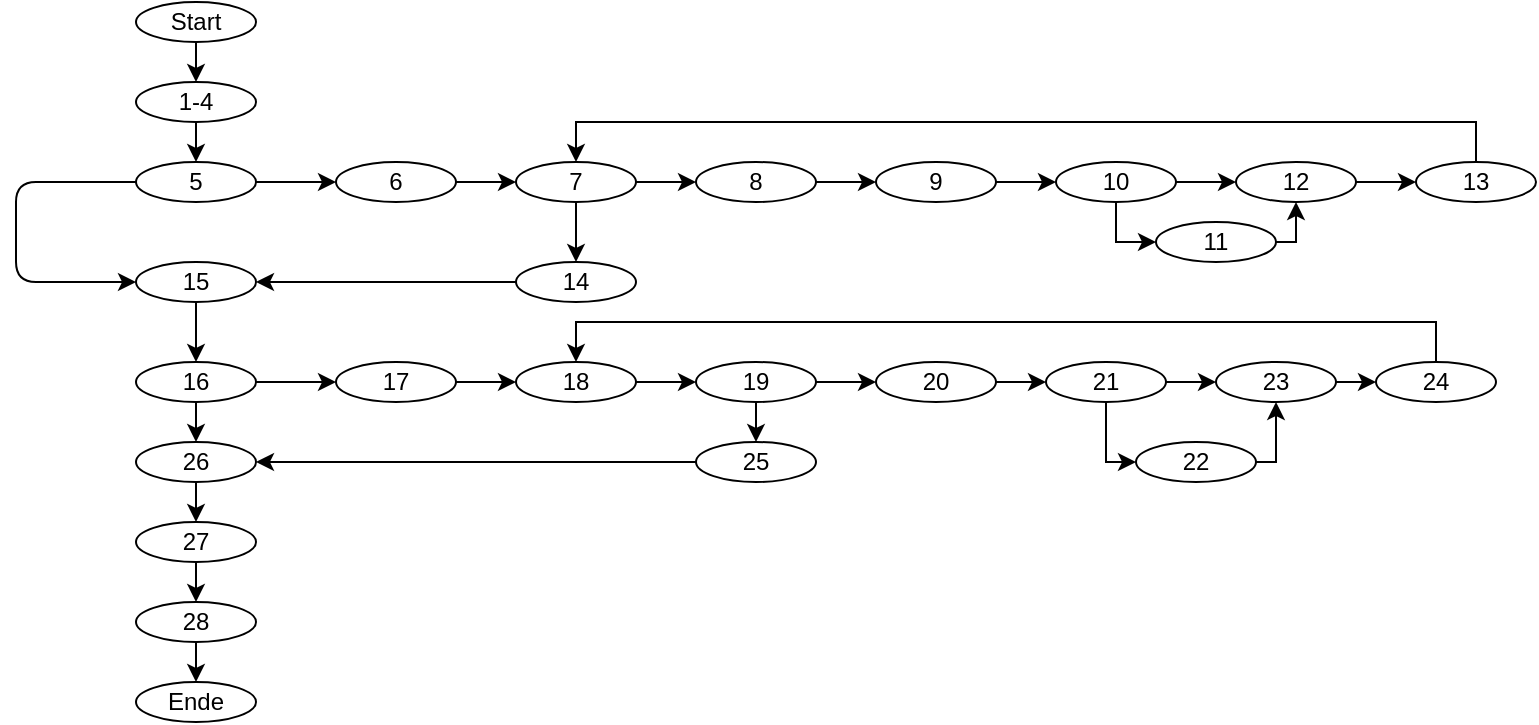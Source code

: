 <mxfile version="13.10.5" type="device"><diagram id="JhppWFWS87zLu1PTlTe8" name="Page-1"><mxGraphModel dx="1065" dy="457" grid="1" gridSize="10" guides="1" tooltips="1" connect="1" arrows="1" fold="1" page="1" pageScale="1" pageWidth="1169" pageHeight="827" math="0" shadow="0"><root><mxCell id="0"/><mxCell id="1" parent="0"/><mxCell id="d52vLII1rQKl5fJ2Ctj4-1" value="Start" style="ellipse;whiteSpace=wrap;html=1;" vertex="1" parent="1"><mxGeometry x="100" y="40" width="60" height="20" as="geometry"/></mxCell><mxCell id="d52vLII1rQKl5fJ2Ctj4-2" value="1-4" style="ellipse;whiteSpace=wrap;html=1;" vertex="1" parent="1"><mxGeometry x="100" y="80" width="60" height="20" as="geometry"/></mxCell><mxCell id="d52vLII1rQKl5fJ2Ctj4-3" value="" style="endArrow=classic;html=1;exitX=0.5;exitY=1;exitDx=0;exitDy=0;entryX=0.5;entryY=0;entryDx=0;entryDy=0;" edge="1" parent="1" source="d52vLII1rQKl5fJ2Ctj4-1" target="d52vLII1rQKl5fJ2Ctj4-2"><mxGeometry width="50" height="50" relative="1" as="geometry"><mxPoint x="260" y="310" as="sourcePoint"/><mxPoint x="310" y="260" as="targetPoint"/></mxGeometry></mxCell><mxCell id="d52vLII1rQKl5fJ2Ctj4-17" value="5" style="ellipse;whiteSpace=wrap;html=1;" vertex="1" parent="1"><mxGeometry x="100" y="120" width="60" height="20" as="geometry"/></mxCell><mxCell id="d52vLII1rQKl5fJ2Ctj4-18" value="" style="endArrow=classic;html=1;exitX=0.5;exitY=1;exitDx=0;exitDy=0;entryX=0.5;entryY=0;entryDx=0;entryDy=0;" edge="1" parent="1" source="d52vLII1rQKl5fJ2Ctj4-2" target="d52vLII1rQKl5fJ2Ctj4-17"><mxGeometry width="50" height="50" relative="1" as="geometry"><mxPoint x="240" y="240" as="sourcePoint"/><mxPoint x="290" y="190" as="targetPoint"/></mxGeometry></mxCell><mxCell id="d52vLII1rQKl5fJ2Ctj4-19" value="16" style="ellipse;whiteSpace=wrap;html=1;" vertex="1" parent="1"><mxGeometry x="100" y="220" width="60" height="20" as="geometry"/></mxCell><mxCell id="d52vLII1rQKl5fJ2Ctj4-21" value="27" style="ellipse;whiteSpace=wrap;html=1;" vertex="1" parent="1"><mxGeometry x="100" y="300" width="60" height="20" as="geometry"/></mxCell><mxCell id="d52vLII1rQKl5fJ2Ctj4-23" value="28" style="ellipse;whiteSpace=wrap;html=1;" vertex="1" parent="1"><mxGeometry x="100" y="340" width="60" height="20" as="geometry"/></mxCell><mxCell id="d52vLII1rQKl5fJ2Ctj4-24" value="Ende" style="ellipse;whiteSpace=wrap;html=1;" vertex="1" parent="1"><mxGeometry x="100" y="380" width="60" height="20" as="geometry"/></mxCell><mxCell id="d52vLII1rQKl5fJ2Ctj4-25" value="26" style="ellipse;whiteSpace=wrap;html=1;" vertex="1" parent="1"><mxGeometry x="100" y="260" width="60" height="20" as="geometry"/></mxCell><mxCell id="d52vLII1rQKl5fJ2Ctj4-26" value="" style="endArrow=classic;html=1;exitX=0.5;exitY=1;exitDx=0;exitDy=0;entryX=0.5;entryY=0;entryDx=0;entryDy=0;" edge="1" parent="1" source="d52vLII1rQKl5fJ2Ctj4-19" target="d52vLII1rQKl5fJ2Ctj4-25"><mxGeometry width="50" height="50" relative="1" as="geometry"><mxPoint x="240" y="310" as="sourcePoint"/><mxPoint x="290" y="260" as="targetPoint"/></mxGeometry></mxCell><mxCell id="d52vLII1rQKl5fJ2Ctj4-28" value="" style="endArrow=classic;html=1;exitX=0.5;exitY=1;exitDx=0;exitDy=0;entryX=0.5;entryY=0;entryDx=0;entryDy=0;" edge="1" parent="1" source="d52vLII1rQKl5fJ2Ctj4-25" target="d52vLII1rQKl5fJ2Ctj4-21"><mxGeometry width="50" height="50" relative="1" as="geometry"><mxPoint x="240" y="310" as="sourcePoint"/><mxPoint x="290" y="260" as="targetPoint"/></mxGeometry></mxCell><mxCell id="d52vLII1rQKl5fJ2Ctj4-29" value="" style="endArrow=classic;html=1;exitX=0.5;exitY=1;exitDx=0;exitDy=0;entryX=0.5;entryY=0;entryDx=0;entryDy=0;" edge="1" parent="1" source="d52vLII1rQKl5fJ2Ctj4-21" target="d52vLII1rQKl5fJ2Ctj4-23"><mxGeometry width="50" height="50" relative="1" as="geometry"><mxPoint x="240" y="310" as="sourcePoint"/><mxPoint x="290" y="260" as="targetPoint"/></mxGeometry></mxCell><mxCell id="d52vLII1rQKl5fJ2Ctj4-30" value="" style="endArrow=classic;html=1;exitX=0.5;exitY=1;exitDx=0;exitDy=0;" edge="1" parent="1" source="d52vLII1rQKl5fJ2Ctj4-23" target="d52vLII1rQKl5fJ2Ctj4-24"><mxGeometry width="50" height="50" relative="1" as="geometry"><mxPoint x="240" y="310" as="sourcePoint"/><mxPoint x="290" y="260" as="targetPoint"/></mxGeometry></mxCell><mxCell id="d52vLII1rQKl5fJ2Ctj4-31" value="15" style="ellipse;whiteSpace=wrap;html=1;" vertex="1" parent="1"><mxGeometry x="100" y="170" width="60" height="20" as="geometry"/></mxCell><mxCell id="d52vLII1rQKl5fJ2Ctj4-32" value="" style="endArrow=classic;html=1;entryX=0;entryY=0.5;entryDx=0;entryDy=0;exitX=0;exitY=0.5;exitDx=0;exitDy=0;" edge="1" parent="1" source="d52vLII1rQKl5fJ2Ctj4-17" target="d52vLII1rQKl5fJ2Ctj4-31"><mxGeometry width="50" height="50" relative="1" as="geometry"><mxPoint x="-40" y="240" as="sourcePoint"/><mxPoint x="10" y="190" as="targetPoint"/><Array as="points"><mxPoint x="40" y="130"/><mxPoint x="40" y="180"/></Array></mxGeometry></mxCell><mxCell id="d52vLII1rQKl5fJ2Ctj4-33" value="" style="endArrow=classic;html=1;exitX=0.5;exitY=1;exitDx=0;exitDy=0;entryX=0.5;entryY=0;entryDx=0;entryDy=0;" edge="1" parent="1" source="d52vLII1rQKl5fJ2Ctj4-31" target="d52vLII1rQKl5fJ2Ctj4-19"><mxGeometry width="50" height="50" relative="1" as="geometry"><mxPoint x="250" y="230" as="sourcePoint"/><mxPoint x="300" y="180" as="targetPoint"/></mxGeometry></mxCell><mxCell id="d52vLII1rQKl5fJ2Ctj4-34" value="6" style="ellipse;whiteSpace=wrap;html=1;" vertex="1" parent="1"><mxGeometry x="200" y="120" width="60" height="20" as="geometry"/></mxCell><mxCell id="d52vLII1rQKl5fJ2Ctj4-35" value="" style="endArrow=classic;html=1;exitX=1;exitY=0.5;exitDx=0;exitDy=0;entryX=0;entryY=0.5;entryDx=0;entryDy=0;" edge="1" parent="1" source="d52vLII1rQKl5fJ2Ctj4-17" target="d52vLII1rQKl5fJ2Ctj4-34"><mxGeometry width="50" height="50" relative="1" as="geometry"><mxPoint x="240" y="250" as="sourcePoint"/><mxPoint x="290" y="200" as="targetPoint"/></mxGeometry></mxCell><mxCell id="d52vLII1rQKl5fJ2Ctj4-70" style="edgeStyle=orthogonalEdgeStyle;rounded=0;orthogonalLoop=1;jettySize=auto;html=1;exitX=1;exitY=0.5;exitDx=0;exitDy=0;" edge="1" parent="1" source="d52vLII1rQKl5fJ2Ctj4-36" target="d52vLII1rQKl5fJ2Ctj4-67"><mxGeometry relative="1" as="geometry"/></mxCell><mxCell id="d52vLII1rQKl5fJ2Ctj4-36" value="17" style="ellipse;whiteSpace=wrap;html=1;" vertex="1" parent="1"><mxGeometry x="200" y="220" width="60" height="20" as="geometry"/></mxCell><mxCell id="d52vLII1rQKl5fJ2Ctj4-37" value="" style="endArrow=classic;html=1;exitX=1;exitY=0.5;exitDx=0;exitDy=0;entryX=0;entryY=0.5;entryDx=0;entryDy=0;" edge="1" parent="1" source="d52vLII1rQKl5fJ2Ctj4-19" target="d52vLII1rQKl5fJ2Ctj4-36"><mxGeometry width="50" height="50" relative="1" as="geometry"><mxPoint x="170" y="140" as="sourcePoint"/><mxPoint x="210" y="140" as="targetPoint"/></mxGeometry></mxCell><mxCell id="d52vLII1rQKl5fJ2Ctj4-60" style="edgeStyle=orthogonalEdgeStyle;rounded=0;orthogonalLoop=1;jettySize=auto;html=1;exitX=0.5;exitY=1;exitDx=0;exitDy=0;entryX=0.5;entryY=0;entryDx=0;entryDy=0;" edge="1" parent="1" source="d52vLII1rQKl5fJ2Ctj4-38" target="d52vLII1rQKl5fJ2Ctj4-59"><mxGeometry relative="1" as="geometry"/></mxCell><mxCell id="d52vLII1rQKl5fJ2Ctj4-38" value="7" style="ellipse;whiteSpace=wrap;html=1;" vertex="1" parent="1"><mxGeometry x="290" y="120" width="60" height="20" as="geometry"/></mxCell><mxCell id="d52vLII1rQKl5fJ2Ctj4-39" value="8" style="ellipse;whiteSpace=wrap;html=1;" vertex="1" parent="1"><mxGeometry x="380" y="120" width="60" height="20" as="geometry"/></mxCell><mxCell id="d52vLII1rQKl5fJ2Ctj4-40" value="9" style="ellipse;whiteSpace=wrap;html=1;" vertex="1" parent="1"><mxGeometry x="470" y="120" width="60" height="20" as="geometry"/></mxCell><mxCell id="d52vLII1rQKl5fJ2Ctj4-64" style="edgeStyle=orthogonalEdgeStyle;rounded=0;orthogonalLoop=1;jettySize=auto;html=1;exitX=1;exitY=0.5;exitDx=0;exitDy=0;entryX=0;entryY=0.5;entryDx=0;entryDy=0;" edge="1" parent="1" source="d52vLII1rQKl5fJ2Ctj4-41" target="d52vLII1rQKl5fJ2Ctj4-49"><mxGeometry relative="1" as="geometry"/></mxCell><mxCell id="d52vLII1rQKl5fJ2Ctj4-65" style="edgeStyle=orthogonalEdgeStyle;rounded=0;orthogonalLoop=1;jettySize=auto;html=1;exitX=0.5;exitY=1;exitDx=0;exitDy=0;entryX=0;entryY=0.5;entryDx=0;entryDy=0;" edge="1" parent="1" source="d52vLII1rQKl5fJ2Ctj4-41" target="d52vLII1rQKl5fJ2Ctj4-48"><mxGeometry relative="1" as="geometry"><Array as="points"><mxPoint x="590" y="160"/></Array></mxGeometry></mxCell><mxCell id="d52vLII1rQKl5fJ2Ctj4-41" value="10" style="ellipse;whiteSpace=wrap;html=1;" vertex="1" parent="1"><mxGeometry x="560" y="120" width="60" height="20" as="geometry"/></mxCell><mxCell id="d52vLII1rQKl5fJ2Ctj4-44" value="" style="endArrow=classic;html=1;exitX=1;exitY=0.5;exitDx=0;exitDy=0;entryX=0;entryY=0.5;entryDx=0;entryDy=0;" edge="1" parent="1" source="d52vLII1rQKl5fJ2Ctj4-34" target="d52vLII1rQKl5fJ2Ctj4-38"><mxGeometry width="50" height="50" relative="1" as="geometry"><mxPoint x="240" y="250" as="sourcePoint"/><mxPoint x="290" y="200" as="targetPoint"/></mxGeometry></mxCell><mxCell id="d52vLII1rQKl5fJ2Ctj4-45" value="" style="endArrow=classic;html=1;exitX=1;exitY=0.5;exitDx=0;exitDy=0;" edge="1" parent="1" source="d52vLII1rQKl5fJ2Ctj4-38" target="d52vLII1rQKl5fJ2Ctj4-39"><mxGeometry width="50" height="50" relative="1" as="geometry"><mxPoint x="270" y="140" as="sourcePoint"/><mxPoint x="300" y="140" as="targetPoint"/></mxGeometry></mxCell><mxCell id="d52vLII1rQKl5fJ2Ctj4-46" value="" style="endArrow=classic;html=1;entryX=0;entryY=0.5;entryDx=0;entryDy=0;" edge="1" parent="1" target="d52vLII1rQKl5fJ2Ctj4-40"><mxGeometry width="50" height="50" relative="1" as="geometry"><mxPoint x="440" y="130" as="sourcePoint"/><mxPoint x="390" y="140" as="targetPoint"/></mxGeometry></mxCell><mxCell id="d52vLII1rQKl5fJ2Ctj4-47" value="" style="endArrow=classic;html=1;exitX=1;exitY=0.5;exitDx=0;exitDy=0;entryX=0;entryY=0.5;entryDx=0;entryDy=0;" edge="1" parent="1" source="d52vLII1rQKl5fJ2Ctj4-40" target="d52vLII1rQKl5fJ2Ctj4-41"><mxGeometry width="50" height="50" relative="1" as="geometry"><mxPoint x="370" y="150" as="sourcePoint"/><mxPoint x="400" y="150" as="targetPoint"/></mxGeometry></mxCell><mxCell id="d52vLII1rQKl5fJ2Ctj4-56" style="edgeStyle=orthogonalEdgeStyle;rounded=0;orthogonalLoop=1;jettySize=auto;html=1;exitX=1;exitY=0.5;exitDx=0;exitDy=0;entryX=0;entryY=0.5;entryDx=0;entryDy=0;" edge="1" parent="1" source="d52vLII1rQKl5fJ2Ctj4-49" target="d52vLII1rQKl5fJ2Ctj4-50"><mxGeometry relative="1" as="geometry"/></mxCell><mxCell id="d52vLII1rQKl5fJ2Ctj4-49" value="12" style="ellipse;whiteSpace=wrap;html=1;" vertex="1" parent="1"><mxGeometry x="650" y="120" width="60" height="20" as="geometry"/></mxCell><mxCell id="d52vLII1rQKl5fJ2Ctj4-58" style="edgeStyle=orthogonalEdgeStyle;rounded=0;orthogonalLoop=1;jettySize=auto;html=1;exitX=0.5;exitY=0;exitDx=0;exitDy=0;entryX=0.5;entryY=0;entryDx=0;entryDy=0;" edge="1" parent="1" source="d52vLII1rQKl5fJ2Ctj4-50" target="d52vLII1rQKl5fJ2Ctj4-38"><mxGeometry relative="1" as="geometry"><mxPoint x="860" y="80" as="targetPoint"/></mxGeometry></mxCell><mxCell id="d52vLII1rQKl5fJ2Ctj4-50" value="13" style="ellipse;whiteSpace=wrap;html=1;" vertex="1" parent="1"><mxGeometry x="740" y="120" width="60" height="20" as="geometry"/></mxCell><mxCell id="d52vLII1rQKl5fJ2Ctj4-61" style="edgeStyle=orthogonalEdgeStyle;rounded=0;orthogonalLoop=1;jettySize=auto;html=1;exitX=0;exitY=0.5;exitDx=0;exitDy=0;entryX=1;entryY=0.5;entryDx=0;entryDy=0;" edge="1" parent="1" source="d52vLII1rQKl5fJ2Ctj4-59" target="d52vLII1rQKl5fJ2Ctj4-31"><mxGeometry relative="1" as="geometry"/></mxCell><mxCell id="d52vLII1rQKl5fJ2Ctj4-59" value="14" style="ellipse;whiteSpace=wrap;html=1;" vertex="1" parent="1"><mxGeometry x="290" y="170" width="60" height="20" as="geometry"/></mxCell><mxCell id="d52vLII1rQKl5fJ2Ctj4-66" style="edgeStyle=orthogonalEdgeStyle;rounded=0;orthogonalLoop=1;jettySize=auto;html=1;exitX=1;exitY=0.5;exitDx=0;exitDy=0;entryX=0.5;entryY=1;entryDx=0;entryDy=0;" edge="1" parent="1" source="d52vLII1rQKl5fJ2Ctj4-48" target="d52vLII1rQKl5fJ2Ctj4-49"><mxGeometry relative="1" as="geometry"/></mxCell><mxCell id="d52vLII1rQKl5fJ2Ctj4-48" value="11" style="ellipse;whiteSpace=wrap;html=1;" vertex="1" parent="1"><mxGeometry x="610" y="150" width="60" height="20" as="geometry"/></mxCell><mxCell id="d52vLII1rQKl5fJ2Ctj4-71" style="edgeStyle=orthogonalEdgeStyle;rounded=0;orthogonalLoop=1;jettySize=auto;html=1;exitX=1;exitY=0.5;exitDx=0;exitDy=0;entryX=0;entryY=0.5;entryDx=0;entryDy=0;" edge="1" parent="1" source="d52vLII1rQKl5fJ2Ctj4-67" target="d52vLII1rQKl5fJ2Ctj4-68"><mxGeometry relative="1" as="geometry"/></mxCell><mxCell id="d52vLII1rQKl5fJ2Ctj4-67" value="18" style="ellipse;whiteSpace=wrap;html=1;" vertex="1" parent="1"><mxGeometry x="290" y="220" width="60" height="20" as="geometry"/></mxCell><mxCell id="d52vLII1rQKl5fJ2Ctj4-72" style="edgeStyle=orthogonalEdgeStyle;rounded=0;orthogonalLoop=1;jettySize=auto;html=1;exitX=1;exitY=0.5;exitDx=0;exitDy=0;" edge="1" parent="1" source="d52vLII1rQKl5fJ2Ctj4-68" target="d52vLII1rQKl5fJ2Ctj4-69"><mxGeometry relative="1" as="geometry"/></mxCell><mxCell id="d52vLII1rQKl5fJ2Ctj4-84" style="edgeStyle=orthogonalEdgeStyle;rounded=0;orthogonalLoop=1;jettySize=auto;html=1;exitX=0.5;exitY=1;exitDx=0;exitDy=0;entryX=0.5;entryY=0;entryDx=0;entryDy=0;" edge="1" parent="1" source="d52vLII1rQKl5fJ2Ctj4-68" target="d52vLII1rQKl5fJ2Ctj4-83"><mxGeometry relative="1" as="geometry"/></mxCell><mxCell id="d52vLII1rQKl5fJ2Ctj4-68" value="19" style="ellipse;whiteSpace=wrap;html=1;" vertex="1" parent="1"><mxGeometry x="380" y="220" width="60" height="20" as="geometry"/></mxCell><mxCell id="d52vLII1rQKl5fJ2Ctj4-74" style="edgeStyle=orthogonalEdgeStyle;rounded=0;orthogonalLoop=1;jettySize=auto;html=1;exitX=1;exitY=0.5;exitDx=0;exitDy=0;entryX=0;entryY=0.5;entryDx=0;entryDy=0;" edge="1" parent="1" source="d52vLII1rQKl5fJ2Ctj4-69" target="d52vLII1rQKl5fJ2Ctj4-73"><mxGeometry relative="1" as="geometry"/></mxCell><mxCell id="d52vLII1rQKl5fJ2Ctj4-69" value="20" style="ellipse;whiteSpace=wrap;html=1;" vertex="1" parent="1"><mxGeometry x="470" y="220" width="60" height="20" as="geometry"/></mxCell><mxCell id="d52vLII1rQKl5fJ2Ctj4-76" style="edgeStyle=orthogonalEdgeStyle;rounded=0;orthogonalLoop=1;jettySize=auto;html=1;exitX=1;exitY=0.5;exitDx=0;exitDy=0;entryX=0;entryY=0.5;entryDx=0;entryDy=0;" edge="1" parent="1" source="d52vLII1rQKl5fJ2Ctj4-73" target="d52vLII1rQKl5fJ2Ctj4-75"><mxGeometry relative="1" as="geometry"/></mxCell><mxCell id="d52vLII1rQKl5fJ2Ctj4-78" style="edgeStyle=orthogonalEdgeStyle;rounded=0;orthogonalLoop=1;jettySize=auto;html=1;exitX=0.5;exitY=1;exitDx=0;exitDy=0;entryX=0;entryY=0.5;entryDx=0;entryDy=0;" edge="1" parent="1" source="d52vLII1rQKl5fJ2Ctj4-73" target="d52vLII1rQKl5fJ2Ctj4-77"><mxGeometry relative="1" as="geometry"><mxPoint x="585" y="310" as="targetPoint"/><Array as="points"><mxPoint x="585" y="270"/></Array></mxGeometry></mxCell><mxCell id="d52vLII1rQKl5fJ2Ctj4-73" value="21" style="ellipse;whiteSpace=wrap;html=1;" vertex="1" parent="1"><mxGeometry x="555" y="220" width="60" height="20" as="geometry"/></mxCell><mxCell id="d52vLII1rQKl5fJ2Ctj4-81" style="edgeStyle=orthogonalEdgeStyle;rounded=0;orthogonalLoop=1;jettySize=auto;html=1;exitX=1;exitY=0.5;exitDx=0;exitDy=0;entryX=0;entryY=0.5;entryDx=0;entryDy=0;" edge="1" parent="1" source="d52vLII1rQKl5fJ2Ctj4-75" target="d52vLII1rQKl5fJ2Ctj4-80"><mxGeometry relative="1" as="geometry"/></mxCell><mxCell id="d52vLII1rQKl5fJ2Ctj4-75" value="23" style="ellipse;whiteSpace=wrap;html=1;" vertex="1" parent="1"><mxGeometry x="640" y="220" width="60" height="20" as="geometry"/></mxCell><mxCell id="d52vLII1rQKl5fJ2Ctj4-79" style="edgeStyle=orthogonalEdgeStyle;rounded=0;orthogonalLoop=1;jettySize=auto;html=1;exitX=1;exitY=0.5;exitDx=0;exitDy=0;entryX=0.5;entryY=1;entryDx=0;entryDy=0;" edge="1" parent="1" source="d52vLII1rQKl5fJ2Ctj4-77" target="d52vLII1rQKl5fJ2Ctj4-75"><mxGeometry relative="1" as="geometry"/></mxCell><mxCell id="d52vLII1rQKl5fJ2Ctj4-77" value="22" style="ellipse;whiteSpace=wrap;html=1;" vertex="1" parent="1"><mxGeometry x="600" y="260" width="60" height="20" as="geometry"/></mxCell><mxCell id="d52vLII1rQKl5fJ2Ctj4-82" style="edgeStyle=orthogonalEdgeStyle;rounded=0;orthogonalLoop=1;jettySize=auto;html=1;exitX=0.5;exitY=0;exitDx=0;exitDy=0;entryX=0.5;entryY=0;entryDx=0;entryDy=0;" edge="1" parent="1" source="d52vLII1rQKl5fJ2Ctj4-80" target="d52vLII1rQKl5fJ2Ctj4-67"><mxGeometry relative="1" as="geometry"/></mxCell><mxCell id="d52vLII1rQKl5fJ2Ctj4-80" value="24" style="ellipse;whiteSpace=wrap;html=1;" vertex="1" parent="1"><mxGeometry x="720" y="220" width="60" height="20" as="geometry"/></mxCell><mxCell id="d52vLII1rQKl5fJ2Ctj4-85" style="edgeStyle=orthogonalEdgeStyle;rounded=0;orthogonalLoop=1;jettySize=auto;html=1;exitX=0;exitY=0.5;exitDx=0;exitDy=0;" edge="1" parent="1" source="d52vLII1rQKl5fJ2Ctj4-83" target="d52vLII1rQKl5fJ2Ctj4-25"><mxGeometry relative="1" as="geometry"/></mxCell><mxCell id="d52vLII1rQKl5fJ2Ctj4-83" value="25" style="ellipse;whiteSpace=wrap;html=1;" vertex="1" parent="1"><mxGeometry x="380" y="260" width="60" height="20" as="geometry"/></mxCell></root></mxGraphModel></diagram></mxfile>